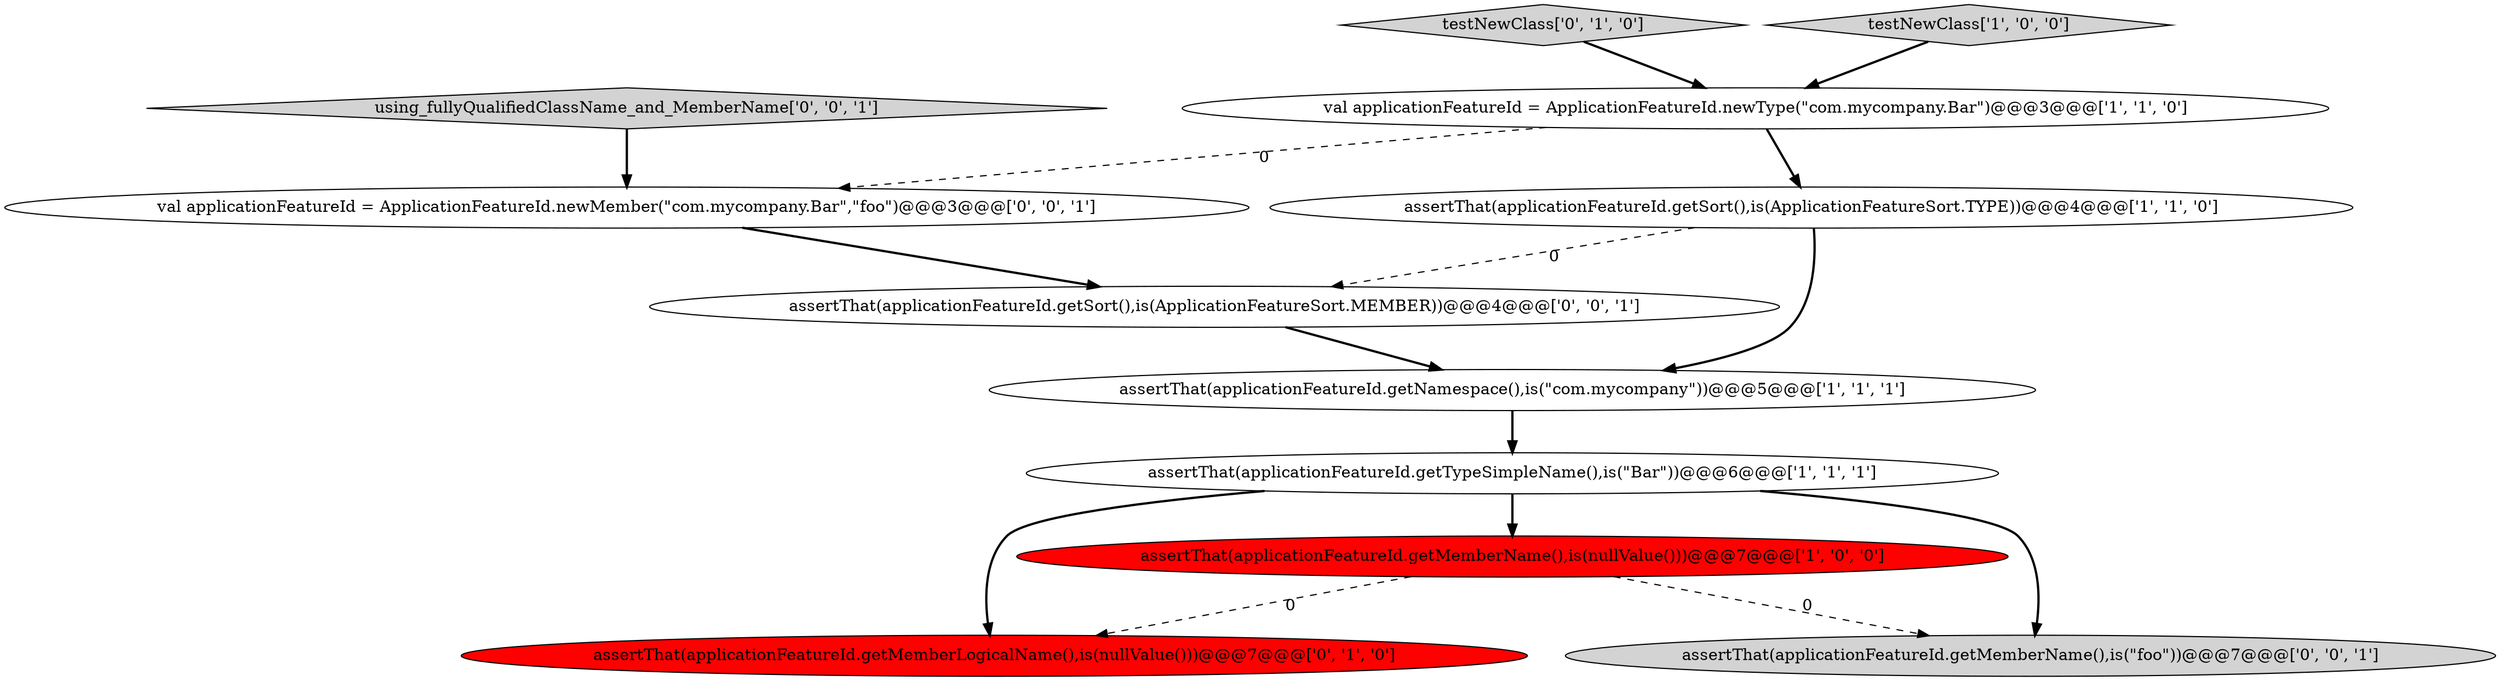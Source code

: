 digraph {
3 [style = filled, label = "assertThat(applicationFeatureId.getMemberName(),is(nullValue()))@@@7@@@['1', '0', '0']", fillcolor = red, shape = ellipse image = "AAA1AAABBB1BBB"];
7 [style = filled, label = "testNewClass['0', '1', '0']", fillcolor = lightgray, shape = diamond image = "AAA0AAABBB2BBB"];
0 [style = filled, label = "val applicationFeatureId = ApplicationFeatureId.newType(\"com.mycompany.Bar\")@@@3@@@['1', '1', '0']", fillcolor = white, shape = ellipse image = "AAA0AAABBB1BBB"];
11 [style = filled, label = "assertThat(applicationFeatureId.getSort(),is(ApplicationFeatureSort.MEMBER))@@@4@@@['0', '0', '1']", fillcolor = white, shape = ellipse image = "AAA0AAABBB3BBB"];
5 [style = filled, label = "testNewClass['1', '0', '0']", fillcolor = lightgray, shape = diamond image = "AAA0AAABBB1BBB"];
6 [style = filled, label = "assertThat(applicationFeatureId.getMemberLogicalName(),is(nullValue()))@@@7@@@['0', '1', '0']", fillcolor = red, shape = ellipse image = "AAA1AAABBB2BBB"];
2 [style = filled, label = "assertThat(applicationFeatureId.getTypeSimpleName(),is(\"Bar\"))@@@6@@@['1', '1', '1']", fillcolor = white, shape = ellipse image = "AAA0AAABBB1BBB"];
4 [style = filled, label = "assertThat(applicationFeatureId.getNamespace(),is(\"com.mycompany\"))@@@5@@@['1', '1', '1']", fillcolor = white, shape = ellipse image = "AAA0AAABBB1BBB"];
10 [style = filled, label = "val applicationFeatureId = ApplicationFeatureId.newMember(\"com.mycompany.Bar\",\"foo\")@@@3@@@['0', '0', '1']", fillcolor = white, shape = ellipse image = "AAA0AAABBB3BBB"];
8 [style = filled, label = "assertThat(applicationFeatureId.getMemberName(),is(\"foo\"))@@@7@@@['0', '0', '1']", fillcolor = lightgray, shape = ellipse image = "AAA0AAABBB3BBB"];
9 [style = filled, label = "using_fullyQualifiedClassName_and_MemberName['0', '0', '1']", fillcolor = lightgray, shape = diamond image = "AAA0AAABBB3BBB"];
1 [style = filled, label = "assertThat(applicationFeatureId.getSort(),is(ApplicationFeatureSort.TYPE))@@@4@@@['1', '1', '0']", fillcolor = white, shape = ellipse image = "AAA0AAABBB1BBB"];
3->8 [style = dashed, label="0"];
1->4 [style = bold, label=""];
7->0 [style = bold, label=""];
3->6 [style = dashed, label="0"];
4->2 [style = bold, label=""];
9->10 [style = bold, label=""];
5->0 [style = bold, label=""];
1->11 [style = dashed, label="0"];
0->1 [style = bold, label=""];
2->6 [style = bold, label=""];
0->10 [style = dashed, label="0"];
2->3 [style = bold, label=""];
2->8 [style = bold, label=""];
11->4 [style = bold, label=""];
10->11 [style = bold, label=""];
}
